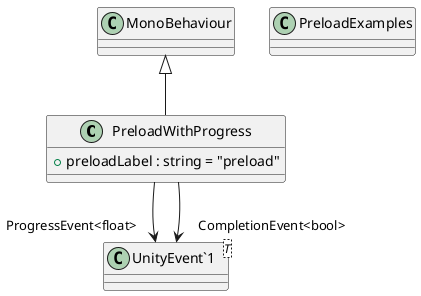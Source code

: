 @startuml
class PreloadWithProgress {
    + preloadLabel : string = "preload"
}
class PreloadExamples {
}
class "UnityEvent`1"<T> {
}
MonoBehaviour <|-- PreloadWithProgress
PreloadWithProgress --> "ProgressEvent<float>" "UnityEvent`1"
PreloadWithProgress --> "CompletionEvent<bool>" "UnityEvent`1"
@enduml
